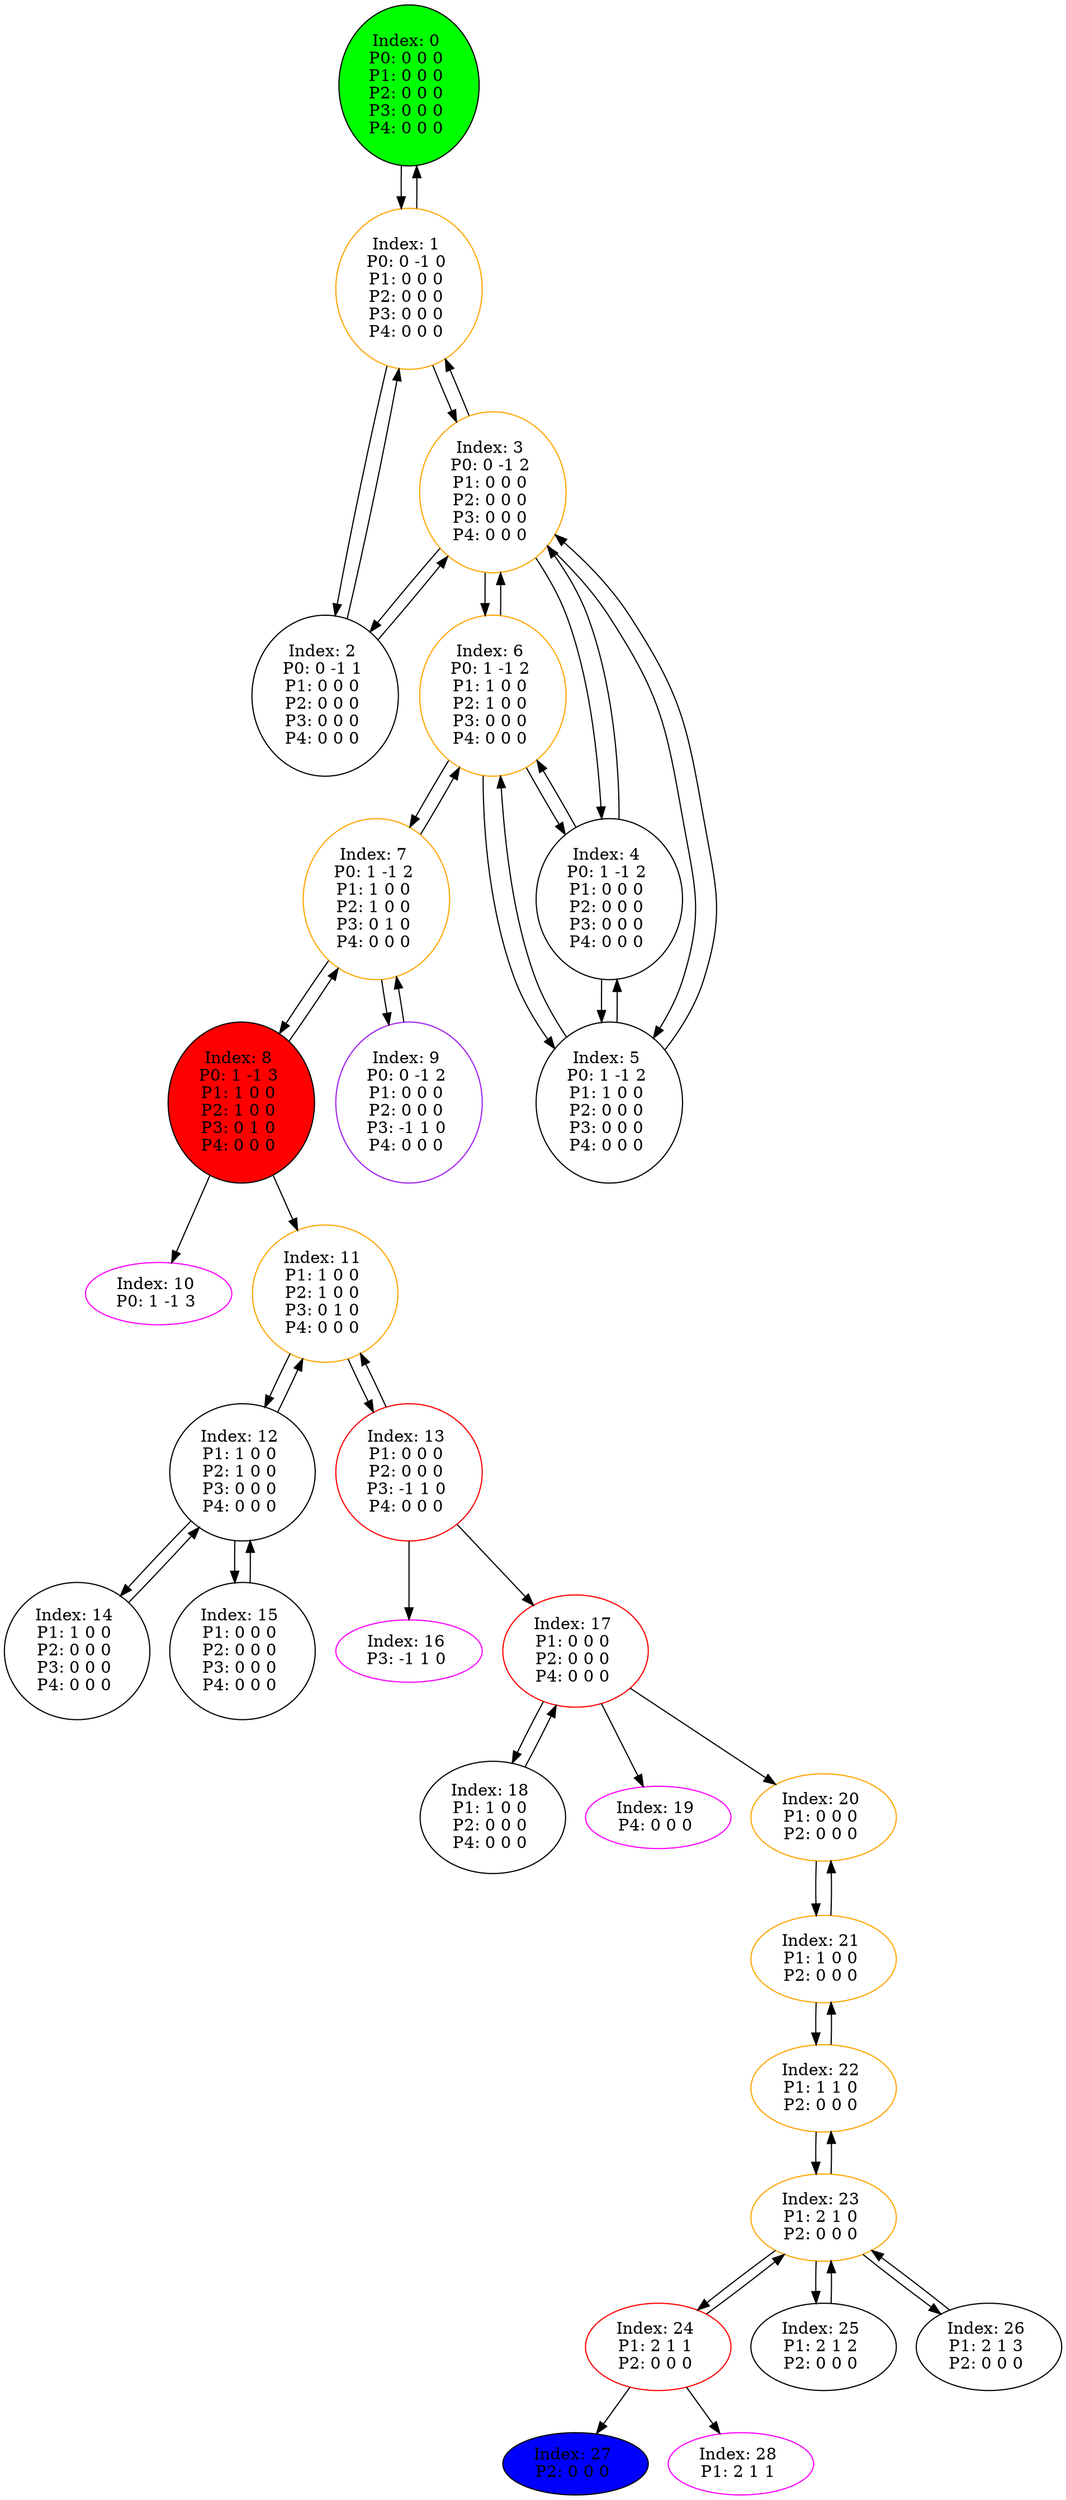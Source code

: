 digraph G {
color = "black"
0[label = "Index: 0 
P0: 0 0 0 
P1: 0 0 0 
P2: 0 0 0 
P3: 0 0 0 
P4: 0 0 0 
", style="filled", fillcolor = "green"]
1[label = "Index: 1 
P0: 0 -1 0 
P1: 0 0 0 
P2: 0 0 0 
P3: 0 0 0 
P4: 0 0 0 
", color = "orange"]
2[label = "Index: 2 
P0: 0 -1 1 
P1: 0 0 0 
P2: 0 0 0 
P3: 0 0 0 
P4: 0 0 0 
"]
3[label = "Index: 3 
P0: 0 -1 2 
P1: 0 0 0 
P2: 0 0 0 
P3: 0 0 0 
P4: 0 0 0 
", color = "orange"]
4[label = "Index: 4 
P0: 1 -1 2 
P1: 0 0 0 
P2: 0 0 0 
P3: 0 0 0 
P4: 0 0 0 
"]
5[label = "Index: 5 
P0: 1 -1 2 
P1: 1 0 0 
P2: 0 0 0 
P3: 0 0 0 
P4: 0 0 0 
"]
6[label = "Index: 6 
P0: 1 -1 2 
P1: 1 0 0 
P2: 1 0 0 
P3: 0 0 0 
P4: 0 0 0 
", color = "orange"]
7[label = "Index: 7 
P0: 1 -1 2 
P1: 1 0 0 
P2: 1 0 0 
P3: 0 1 0 
P4: 0 0 0 
", color = "orange"]
8[label = "Index: 8 
P0: 1 -1 3 
P1: 1 0 0 
P2: 1 0 0 
P3: 0 1 0 
P4: 0 0 0 
", style="filled", fillcolor = "red"]
9[label = "Index: 9 
P0: 0 -1 2 
P1: 0 0 0 
P2: 0 0 0 
P3: -1 1 0 
P4: 0 0 0 
", color = "purple"]
10[label = "Index: 10 
P0: 1 -1 3 
", color = "fuchsia"]
11[label = "Index: 11 
P1: 1 0 0 
P2: 1 0 0 
P3: 0 1 0 
P4: 0 0 0 
", color = "orange"]
12[label = "Index: 12 
P1: 1 0 0 
P2: 1 0 0 
P3: 0 0 0 
P4: 0 0 0 
"]
13[label = "Index: 13 
P1: 0 0 0 
P2: 0 0 0 
P3: -1 1 0 
P4: 0 0 0 
", color = "red"]
14[label = "Index: 14 
P1: 1 0 0 
P2: 0 0 0 
P3: 0 0 0 
P4: 0 0 0 
"]
15[label = "Index: 15 
P1: 0 0 0 
P2: 0 0 0 
P3: 0 0 0 
P4: 0 0 0 
"]
16[label = "Index: 16 
P3: -1 1 0 
", color = "fuchsia"]
17[label = "Index: 17 
P1: 0 0 0 
P2: 0 0 0 
P4: 0 0 0 
", color = "red"]
18[label = "Index: 18 
P1: 1 0 0 
P2: 0 0 0 
P4: 0 0 0 
"]
19[label = "Index: 19 
P4: 0 0 0 
", color = "fuchsia"]
20[label = "Index: 20 
P1: 0 0 0 
P2: 0 0 0 
", color = "orange"]
21[label = "Index: 21 
P1: 1 0 0 
P2: 0 0 0 
", color = "orange"]
22[label = "Index: 22 
P1: 1 1 0 
P2: 0 0 0 
", color = "orange"]
23[label = "Index: 23 
P1: 2 1 0 
P2: 0 0 0 
", color = "orange"]
24[label = "Index: 24 
P1: 2 1 1 
P2: 0 0 0 
", color = "red"]
25[label = "Index: 25 
P1: 2 1 2 
P2: 0 0 0 
"]
26[label = "Index: 26 
P1: 2 1 3 
P2: 0 0 0 
"]
27[label = "Index: 27 
P2: 0 0 0 
", style="filled", fillcolor = "blue"]
28[label = "Index: 28 
P1: 2 1 1 
", color = "fuchsia"]
0 -> 1

1 -> 0
1 -> 2
1 -> 3

2 -> 1
2 -> 3

3 -> 1
3 -> 2
3 -> 4
3 -> 5
3 -> 6

4 -> 3
4 -> 5
4 -> 6

5 -> 3
5 -> 4
5 -> 6

6 -> 3
6 -> 4
6 -> 5
6 -> 7

7 -> 6
7 -> 8
7 -> 9

8 -> 7
8 -> 11
8 -> 10

9 -> 7

11 -> 12
11 -> 13

12 -> 11
12 -> 14
12 -> 15

13 -> 11
13 -> 17
13 -> 16

14 -> 12

15 -> 12

17 -> 18
17 -> 19
17 -> 20

18 -> 17

20 -> 21

21 -> 20
21 -> 22

22 -> 21
22 -> 23

23 -> 22
23 -> 24
23 -> 25
23 -> 26

24 -> 23
24 -> 27
24 -> 28

25 -> 23

26 -> 23

}
